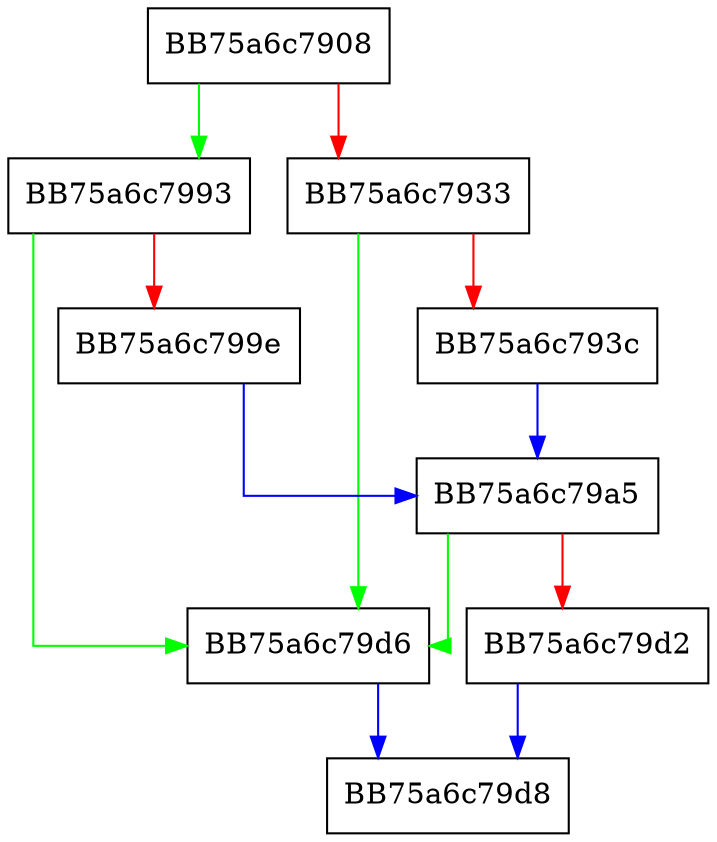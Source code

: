 digraph Init {
  node [shape="box"];
  graph [splines=ortho];
  BB75a6c7908 -> BB75a6c7993 [color="green"];
  BB75a6c7908 -> BB75a6c7933 [color="red"];
  BB75a6c7933 -> BB75a6c79d6 [color="green"];
  BB75a6c7933 -> BB75a6c793c [color="red"];
  BB75a6c793c -> BB75a6c79a5 [color="blue"];
  BB75a6c7993 -> BB75a6c79d6 [color="green"];
  BB75a6c7993 -> BB75a6c799e [color="red"];
  BB75a6c799e -> BB75a6c79a5 [color="blue"];
  BB75a6c79a5 -> BB75a6c79d6 [color="green"];
  BB75a6c79a5 -> BB75a6c79d2 [color="red"];
  BB75a6c79d2 -> BB75a6c79d8 [color="blue"];
  BB75a6c79d6 -> BB75a6c79d8 [color="blue"];
}